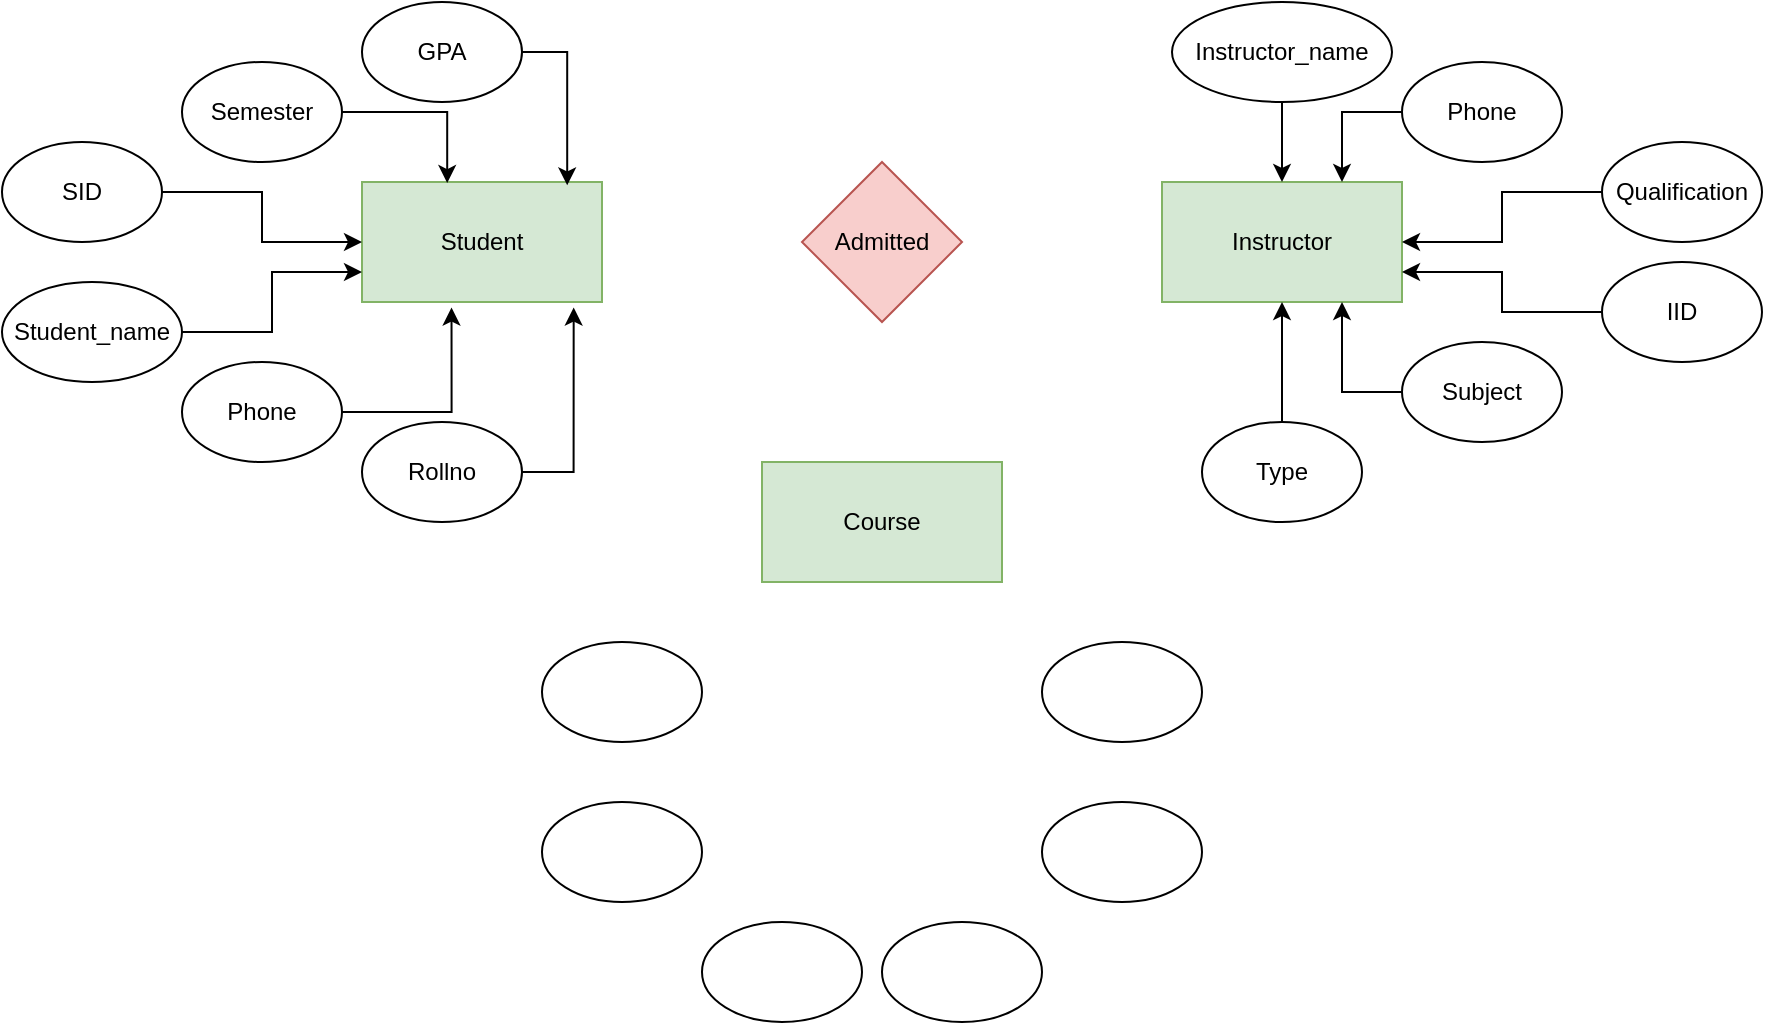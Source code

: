 <mxfile version="21.3.2" type="github">
  <diagram id="R2lEEEUBdFMjLlhIrx00" name="Page-1">
    <mxGraphModel dx="882" dy="423" grid="1" gridSize="10" guides="1" tooltips="1" connect="1" arrows="1" fold="1" page="1" pageScale="1" pageWidth="850" pageHeight="1100" math="0" shadow="0" extFonts="Permanent Marker^https://fonts.googleapis.com/css?family=Permanent+Marker">
      <root>
        <mxCell id="0" />
        <mxCell id="1" parent="0" />
        <mxCell id="HmHGnipoiOjZ1FXH0yG2-1" value="Student" style="rounded=0;whiteSpace=wrap;html=1;fillColor=#d5e8d4;strokeColor=#82b366;" vertex="1" parent="1">
          <mxGeometry x="190" y="180" width="120" height="60" as="geometry" />
        </mxCell>
        <mxCell id="HmHGnipoiOjZ1FXH0yG2-12" style="edgeStyle=orthogonalEdgeStyle;rounded=0;orthogonalLoop=1;jettySize=auto;html=1;exitX=1;exitY=0.5;exitDx=0;exitDy=0;entryX=0;entryY=0.5;entryDx=0;entryDy=0;" edge="1" parent="1" source="HmHGnipoiOjZ1FXH0yG2-2" target="HmHGnipoiOjZ1FXH0yG2-1">
          <mxGeometry relative="1" as="geometry" />
        </mxCell>
        <mxCell id="HmHGnipoiOjZ1FXH0yG2-2" value="SID" style="ellipse;whiteSpace=wrap;html=1;" vertex="1" parent="1">
          <mxGeometry x="10" y="160" width="80" height="50" as="geometry" />
        </mxCell>
        <mxCell id="HmHGnipoiOjZ1FXH0yG2-21" style="edgeStyle=orthogonalEdgeStyle;rounded=0;orthogonalLoop=1;jettySize=auto;html=1;exitX=1;exitY=0.5;exitDx=0;exitDy=0;entryX=0.373;entryY=1.046;entryDx=0;entryDy=0;entryPerimeter=0;" edge="1" parent="1" source="HmHGnipoiOjZ1FXH0yG2-4" target="HmHGnipoiOjZ1FXH0yG2-1">
          <mxGeometry relative="1" as="geometry" />
        </mxCell>
        <mxCell id="HmHGnipoiOjZ1FXH0yG2-4" value="Phone" style="ellipse;whiteSpace=wrap;html=1;" vertex="1" parent="1">
          <mxGeometry x="100" y="270" width="80" height="50" as="geometry" />
        </mxCell>
        <mxCell id="HmHGnipoiOjZ1FXH0yG2-24" style="edgeStyle=orthogonalEdgeStyle;rounded=0;orthogonalLoop=1;jettySize=auto;html=1;exitX=1;exitY=0.5;exitDx=0;exitDy=0;entryX=0.355;entryY=0.009;entryDx=0;entryDy=0;entryPerimeter=0;" edge="1" parent="1" source="HmHGnipoiOjZ1FXH0yG2-5" target="HmHGnipoiOjZ1FXH0yG2-1">
          <mxGeometry relative="1" as="geometry" />
        </mxCell>
        <mxCell id="HmHGnipoiOjZ1FXH0yG2-5" value="Semester" style="ellipse;whiteSpace=wrap;html=1;" vertex="1" parent="1">
          <mxGeometry x="100" y="120" width="80" height="50" as="geometry" />
        </mxCell>
        <mxCell id="HmHGnipoiOjZ1FXH0yG2-23" style="edgeStyle=orthogonalEdgeStyle;rounded=0;orthogonalLoop=1;jettySize=auto;html=1;exitX=1;exitY=0.5;exitDx=0;exitDy=0;entryX=0.855;entryY=0.028;entryDx=0;entryDy=0;entryPerimeter=0;" edge="1" parent="1" source="HmHGnipoiOjZ1FXH0yG2-6" target="HmHGnipoiOjZ1FXH0yG2-1">
          <mxGeometry relative="1" as="geometry" />
        </mxCell>
        <mxCell id="HmHGnipoiOjZ1FXH0yG2-6" value="GPA" style="ellipse;whiteSpace=wrap;html=1;" vertex="1" parent="1">
          <mxGeometry x="190" y="90" width="80" height="50" as="geometry" />
        </mxCell>
        <mxCell id="HmHGnipoiOjZ1FXH0yG2-19" style="edgeStyle=orthogonalEdgeStyle;rounded=0;orthogonalLoop=1;jettySize=auto;html=1;exitX=1;exitY=0.5;exitDx=0;exitDy=0;entryX=0;entryY=0.75;entryDx=0;entryDy=0;" edge="1" parent="1" source="HmHGnipoiOjZ1FXH0yG2-9" target="HmHGnipoiOjZ1FXH0yG2-1">
          <mxGeometry relative="1" as="geometry" />
        </mxCell>
        <mxCell id="HmHGnipoiOjZ1FXH0yG2-9" value="Student_name" style="ellipse;whiteSpace=wrap;html=1;" vertex="1" parent="1">
          <mxGeometry x="10" y="230" width="90" height="50" as="geometry" />
        </mxCell>
        <mxCell id="HmHGnipoiOjZ1FXH0yG2-22" style="edgeStyle=orthogonalEdgeStyle;rounded=0;orthogonalLoop=1;jettySize=auto;html=1;exitX=1;exitY=0.5;exitDx=0;exitDy=0;entryX=0.882;entryY=1.046;entryDx=0;entryDy=0;entryPerimeter=0;" edge="1" parent="1" source="HmHGnipoiOjZ1FXH0yG2-10" target="HmHGnipoiOjZ1FXH0yG2-1">
          <mxGeometry relative="1" as="geometry" />
        </mxCell>
        <mxCell id="HmHGnipoiOjZ1FXH0yG2-10" value="Rollno" style="ellipse;whiteSpace=wrap;html=1;" vertex="1" parent="1">
          <mxGeometry x="190" y="300" width="80" height="50" as="geometry" />
        </mxCell>
        <mxCell id="HmHGnipoiOjZ1FXH0yG2-25" value="Admitted" style="rhombus;whiteSpace=wrap;html=1;fillColor=#f8cecc;strokeColor=#b85450;" vertex="1" parent="1">
          <mxGeometry x="410" y="170" width="80" height="80" as="geometry" />
        </mxCell>
        <mxCell id="HmHGnipoiOjZ1FXH0yG2-91" value="Instructor" style="rounded=0;whiteSpace=wrap;html=1;fillColor=#d5e8d4;strokeColor=#82b366;" vertex="1" parent="1">
          <mxGeometry x="590" y="180" width="120" height="60" as="geometry" />
        </mxCell>
        <mxCell id="HmHGnipoiOjZ1FXH0yG2-99" style="edgeStyle=orthogonalEdgeStyle;rounded=0;orthogonalLoop=1;jettySize=auto;html=1;exitX=0.5;exitY=1;exitDx=0;exitDy=0;entryX=0.5;entryY=0;entryDx=0;entryDy=0;" edge="1" parent="1" source="HmHGnipoiOjZ1FXH0yG2-93" target="HmHGnipoiOjZ1FXH0yG2-91">
          <mxGeometry relative="1" as="geometry" />
        </mxCell>
        <mxCell id="HmHGnipoiOjZ1FXH0yG2-93" value="Instructor_name" style="ellipse;whiteSpace=wrap;html=1;" vertex="1" parent="1">
          <mxGeometry x="595" y="90" width="110" height="50" as="geometry" />
        </mxCell>
        <mxCell id="HmHGnipoiOjZ1FXH0yG2-102" style="edgeStyle=orthogonalEdgeStyle;rounded=0;orthogonalLoop=1;jettySize=auto;html=1;exitX=0;exitY=0.5;exitDx=0;exitDy=0;entryX=1;entryY=0.75;entryDx=0;entryDy=0;" edge="1" parent="1" source="HmHGnipoiOjZ1FXH0yG2-94" target="HmHGnipoiOjZ1FXH0yG2-91">
          <mxGeometry relative="1" as="geometry" />
        </mxCell>
        <mxCell id="HmHGnipoiOjZ1FXH0yG2-94" value="IID" style="ellipse;whiteSpace=wrap;html=1;" vertex="1" parent="1">
          <mxGeometry x="810" y="220" width="80" height="50" as="geometry" />
        </mxCell>
        <mxCell id="HmHGnipoiOjZ1FXH0yG2-103" style="edgeStyle=orthogonalEdgeStyle;rounded=0;orthogonalLoop=1;jettySize=auto;html=1;exitX=0;exitY=0.5;exitDx=0;exitDy=0;entryX=1;entryY=0.5;entryDx=0;entryDy=0;" edge="1" parent="1" source="HmHGnipoiOjZ1FXH0yG2-95" target="HmHGnipoiOjZ1FXH0yG2-91">
          <mxGeometry relative="1" as="geometry" />
        </mxCell>
        <mxCell id="HmHGnipoiOjZ1FXH0yG2-95" value="Qualification" style="ellipse;whiteSpace=wrap;html=1;" vertex="1" parent="1">
          <mxGeometry x="810" y="160" width="80" height="50" as="geometry" />
        </mxCell>
        <mxCell id="HmHGnipoiOjZ1FXH0yG2-104" style="edgeStyle=orthogonalEdgeStyle;rounded=0;orthogonalLoop=1;jettySize=auto;html=1;exitX=0;exitY=0.5;exitDx=0;exitDy=0;entryX=0.75;entryY=0;entryDx=0;entryDy=0;" edge="1" parent="1" source="HmHGnipoiOjZ1FXH0yG2-96" target="HmHGnipoiOjZ1FXH0yG2-91">
          <mxGeometry relative="1" as="geometry" />
        </mxCell>
        <mxCell id="HmHGnipoiOjZ1FXH0yG2-96" value="Phone" style="ellipse;whiteSpace=wrap;html=1;" vertex="1" parent="1">
          <mxGeometry x="710" y="120" width="80" height="50" as="geometry" />
        </mxCell>
        <mxCell id="HmHGnipoiOjZ1FXH0yG2-101" style="edgeStyle=orthogonalEdgeStyle;rounded=0;orthogonalLoop=1;jettySize=auto;html=1;exitX=0;exitY=0.5;exitDx=0;exitDy=0;entryX=0.75;entryY=1;entryDx=0;entryDy=0;" edge="1" parent="1" source="HmHGnipoiOjZ1FXH0yG2-97" target="HmHGnipoiOjZ1FXH0yG2-91">
          <mxGeometry relative="1" as="geometry" />
        </mxCell>
        <mxCell id="HmHGnipoiOjZ1FXH0yG2-97" value="Subject" style="ellipse;whiteSpace=wrap;html=1;" vertex="1" parent="1">
          <mxGeometry x="710" y="260" width="80" height="50" as="geometry" />
        </mxCell>
        <mxCell id="HmHGnipoiOjZ1FXH0yG2-100" style="edgeStyle=orthogonalEdgeStyle;rounded=0;orthogonalLoop=1;jettySize=auto;html=1;exitX=0.5;exitY=0;exitDx=0;exitDy=0;entryX=0.5;entryY=1;entryDx=0;entryDy=0;" edge="1" parent="1" source="HmHGnipoiOjZ1FXH0yG2-98" target="HmHGnipoiOjZ1FXH0yG2-91">
          <mxGeometry relative="1" as="geometry" />
        </mxCell>
        <mxCell id="HmHGnipoiOjZ1FXH0yG2-98" value="Type" style="ellipse;whiteSpace=wrap;html=1;" vertex="1" parent="1">
          <mxGeometry x="610" y="300" width="80" height="50" as="geometry" />
        </mxCell>
        <mxCell id="HmHGnipoiOjZ1FXH0yG2-105" value="Course" style="rounded=0;whiteSpace=wrap;html=1;fillColor=#d5e8d4;strokeColor=#82b366;" vertex="1" parent="1">
          <mxGeometry x="390" y="320" width="120" height="60" as="geometry" />
        </mxCell>
        <mxCell id="HmHGnipoiOjZ1FXH0yG2-107" value="" style="ellipse;whiteSpace=wrap;html=1;" vertex="1" parent="1">
          <mxGeometry x="360" y="550" width="80" height="50" as="geometry" />
        </mxCell>
        <mxCell id="HmHGnipoiOjZ1FXH0yG2-108" value="" style="ellipse;whiteSpace=wrap;html=1;" vertex="1" parent="1">
          <mxGeometry x="280" y="410" width="80" height="50" as="geometry" />
        </mxCell>
        <mxCell id="HmHGnipoiOjZ1FXH0yG2-109" value="" style="ellipse;whiteSpace=wrap;html=1;" vertex="1" parent="1">
          <mxGeometry x="280" y="490" width="80" height="50" as="geometry" />
        </mxCell>
        <mxCell id="HmHGnipoiOjZ1FXH0yG2-110" value="" style="ellipse;whiteSpace=wrap;html=1;" vertex="1" parent="1">
          <mxGeometry x="530" y="490" width="80" height="50" as="geometry" />
        </mxCell>
        <mxCell id="HmHGnipoiOjZ1FXH0yG2-111" value="" style="ellipse;whiteSpace=wrap;html=1;" vertex="1" parent="1">
          <mxGeometry x="450" y="550" width="80" height="50" as="geometry" />
        </mxCell>
        <mxCell id="HmHGnipoiOjZ1FXH0yG2-112" value="" style="ellipse;whiteSpace=wrap;html=1;" vertex="1" parent="1">
          <mxGeometry x="530" y="410" width="80" height="50" as="geometry" />
        </mxCell>
      </root>
    </mxGraphModel>
  </diagram>
</mxfile>

